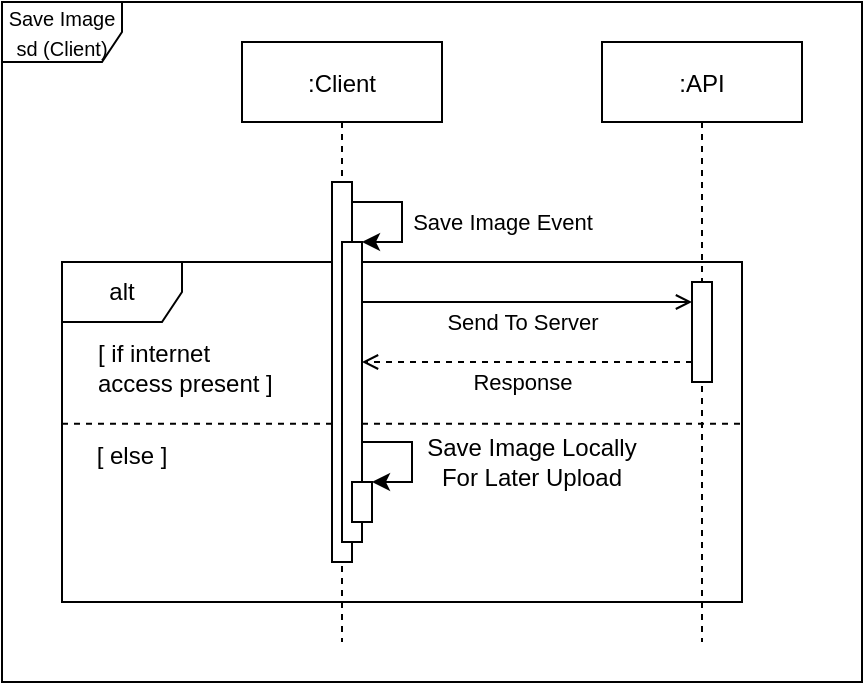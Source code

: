 <mxfile version="13.9.9" type="device"><diagram id="xR9ESxyu2WkitxpfVsjN" name="Page-1"><mxGraphModel dx="1086" dy="798" grid="1" gridSize="10" guides="1" tooltips="1" connect="1" arrows="1" fold="1" page="1" pageScale="1" pageWidth="827" pageHeight="1169" math="0" shadow="0"><root><mxCell id="0"/><mxCell id="1" parent="0"/><mxCell id="l0dY3zbMLn60PeLGD6KH-39" value="" style="group;align=left;" parent="1" vertex="1" connectable="0"><mxGeometry x="70" y="190" width="340" height="170" as="geometry"/></mxCell><mxCell id="l0dY3zbMLn60PeLGD6KH-40" value="" style="line;strokeWidth=1;fillColor=none;align=left;verticalAlign=middle;spacingTop=-1;spacingLeft=3;spacingRight=3;rotatable=0;labelPosition=right;points=[];portConstraint=eastwest;dashed=1;" parent="l0dY3zbMLn60PeLGD6KH-39" vertex="1"><mxGeometry y="77.04" width="340" height="7.7" as="geometry"/></mxCell><mxCell id="l0dY3zbMLn60PeLGD6KH-41" value="alt" style="shape=umlFrame;whiteSpace=wrap;html=1;" parent="l0dY3zbMLn60PeLGD6KH-39" vertex="1"><mxGeometry width="340" height="170" as="geometry"/></mxCell><mxCell id="l0dY3zbMLn60PeLGD6KH-42" value="[ if internet access present ]" style="text;html=1;strokeColor=none;fillColor=none;align=left;verticalAlign=middle;whiteSpace=wrap;rounded=0;dashed=1;" parent="l0dY3zbMLn60PeLGD6KH-39" vertex="1"><mxGeometry x="16" y="38.52" width="94" height="28.89" as="geometry"/></mxCell><mxCell id="l0dY3zbMLn60PeLGD6KH-43" value="[ else ]" style="text;html=1;strokeColor=none;fillColor=none;align=center;verticalAlign=middle;whiteSpace=wrap;rounded=0;dashed=1;" parent="l0dY3zbMLn60PeLGD6KH-39" vertex="1"><mxGeometry y="84.74" width="70" height="25.26" as="geometry"/></mxCell><mxCell id="l0dY3zbMLn60PeLGD6KH-51" value="Save Image Locally For Later Upload" style="text;html=1;strokeColor=none;fillColor=none;align=center;verticalAlign=middle;whiteSpace=wrap;rounded=0;" parent="l0dY3zbMLn60PeLGD6KH-39" vertex="1"><mxGeometry x="180" y="90" width="110" height="20" as="geometry"/></mxCell><mxCell id="l0dY3zbMLn60PeLGD6KH-6" value=":Client" style="shape=umlLifeline;perimeter=lifelinePerimeter;container=1;collapsible=0;recursiveResize=0;rounded=0;shadow=0;strokeWidth=1;" parent="1" vertex="1"><mxGeometry x="160" y="80" width="100" height="300" as="geometry"/></mxCell><mxCell id="l0dY3zbMLn60PeLGD6KH-36" style="edgeStyle=orthogonalEdgeStyle;rounded=0;orthogonalLoop=1;jettySize=auto;html=1;" parent="l0dY3zbMLn60PeLGD6KH-6" source="l0dY3zbMLn60PeLGD6KH-7" target="l0dY3zbMLn60PeLGD6KH-35" edge="1"><mxGeometry relative="1" as="geometry"><Array as="points"><mxPoint x="80" y="80"/><mxPoint x="80" y="100"/></Array></mxGeometry></mxCell><mxCell id="l0dY3zbMLn60PeLGD6KH-37" value="Save Image Event" style="edgeLabel;html=1;align=center;verticalAlign=middle;resizable=0;points=[];" parent="l0dY3zbMLn60PeLGD6KH-36" vertex="1" connectable="0"><mxGeometry x="-0.067" relative="1" as="geometry"><mxPoint x="50" y="4.67" as="offset"/></mxGeometry></mxCell><mxCell id="l0dY3zbMLn60PeLGD6KH-7" value="" style="points=[];perimeter=orthogonalPerimeter;rounded=0;shadow=0;strokeWidth=1;" parent="l0dY3zbMLn60PeLGD6KH-6" vertex="1"><mxGeometry x="45" y="70" width="10" height="190" as="geometry"/></mxCell><mxCell id="l0dY3zbMLn60PeLGD6KH-35" value="" style="points=[];perimeter=orthogonalPerimeter;rounded=0;shadow=0;strokeWidth=1;" parent="l0dY3zbMLn60PeLGD6KH-6" vertex="1"><mxGeometry x="50" y="100" width="10" height="150" as="geometry"/></mxCell><mxCell id="l0dY3zbMLn60PeLGD6KH-49" value="" style="html=1;points=[];perimeter=orthogonalPerimeter;" parent="l0dY3zbMLn60PeLGD6KH-6" vertex="1"><mxGeometry x="55" y="220" width="10" height="20" as="geometry"/></mxCell><mxCell id="l0dY3zbMLn60PeLGD6KH-50" value="" style="edgeStyle=orthogonalEdgeStyle;html=1;align=left;spacingLeft=2;endArrow=classic;rounded=0;entryX=1;entryY=0;endFill=1;" parent="l0dY3zbMLn60PeLGD6KH-6" target="l0dY3zbMLn60PeLGD6KH-49" edge="1"><mxGeometry relative="1" as="geometry"><mxPoint x="60" y="200" as="sourcePoint"/><Array as="points"><mxPoint x="85" y="200"/></Array></mxGeometry></mxCell><mxCell id="l0dY3zbMLn60PeLGD6KH-10" value=":API" style="shape=umlLifeline;perimeter=lifelinePerimeter;container=1;collapsible=0;recursiveResize=0;rounded=0;shadow=0;strokeWidth=1;" parent="1" vertex="1"><mxGeometry x="340" y="80" width="100" height="300" as="geometry"/></mxCell><mxCell id="l0dY3zbMLn60PeLGD6KH-14" value="" style="html=1;points=[];perimeter=orthogonalPerimeter;align=left;" parent="l0dY3zbMLn60PeLGD6KH-10" vertex="1"><mxGeometry x="45" y="120" width="10" height="50" as="geometry"/></mxCell><mxCell id="l0dY3zbMLn60PeLGD6KH-44" style="edgeStyle=orthogonalEdgeStyle;rounded=0;orthogonalLoop=1;jettySize=auto;html=1;endArrow=open;endFill=0;" parent="1" source="l0dY3zbMLn60PeLGD6KH-35" target="l0dY3zbMLn60PeLGD6KH-14" edge="1"><mxGeometry relative="1" as="geometry"><Array as="points"><mxPoint x="340" y="210"/><mxPoint x="340" y="210"/></Array></mxGeometry></mxCell><mxCell id="l0dY3zbMLn60PeLGD6KH-45" value="Send To Server" style="edgeLabel;html=1;align=center;verticalAlign=middle;resizable=0;points=[];" parent="l0dY3zbMLn60PeLGD6KH-44" vertex="1" connectable="0"><mxGeometry x="0.15" y="1" relative="1" as="geometry"><mxPoint x="-14.76" y="11" as="offset"/></mxGeometry></mxCell><mxCell id="l0dY3zbMLn60PeLGD6KH-46" style="edgeStyle=orthogonalEdgeStyle;rounded=0;orthogonalLoop=1;jettySize=auto;html=1;endArrow=open;endFill=0;dashed=1;" parent="1" source="l0dY3zbMLn60PeLGD6KH-14" target="l0dY3zbMLn60PeLGD6KH-35" edge="1"><mxGeometry relative="1" as="geometry"><Array as="points"><mxPoint x="340" y="240"/><mxPoint x="340" y="240"/></Array></mxGeometry></mxCell><mxCell id="l0dY3zbMLn60PeLGD6KH-47" value="Response" style="edgeLabel;html=1;align=center;verticalAlign=middle;resizable=0;points=[];" parent="l0dY3zbMLn60PeLGD6KH-46" vertex="1" connectable="0"><mxGeometry x="-0.22" y="1" relative="1" as="geometry"><mxPoint x="-20.71" y="9" as="offset"/></mxGeometry></mxCell><mxCell id="egMhVobC3AOYnbepFn8J-1" value="&lt;font style=&quot;font-size: 10px&quot;&gt;Save Image sd (Client)&lt;/font&gt;" style="shape=umlFrame;whiteSpace=wrap;html=1;" vertex="1" parent="1"><mxGeometry x="40" y="60" width="430" height="340" as="geometry"/></mxCell></root></mxGraphModel></diagram></mxfile>